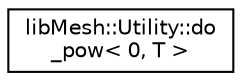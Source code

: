 digraph "Graphical Class Hierarchy"
{
  edge [fontname="Helvetica",fontsize="10",labelfontname="Helvetica",labelfontsize="10"];
  node [fontname="Helvetica",fontsize="10",shape=record];
  rankdir="LR";
  Node1 [label="libMesh::Utility::do\l_pow\< 0, T \>",height=0.2,width=0.4,color="black", fillcolor="white", style="filled",URL="$structlibMesh_1_1Utility_1_1do__pow_3_010_00_01T_01_4.html"];
}
